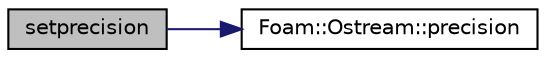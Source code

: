 digraph "setprecision"
{
  bgcolor="transparent";
  edge [fontname="Helvetica",fontsize="10",labelfontname="Helvetica",labelfontsize="10"];
  node [fontname="Helvetica",fontsize="10",shape=record];
  rankdir="LR";
  Node1 [label="setprecision",height=0.2,width=0.4,color="black", fillcolor="grey75", style="filled", fontcolor="black"];
  Node1 -> Node2 [color="midnightblue",fontsize="10",style="solid",fontname="Helvetica"];
  Node2 [label="Foam::Ostream::precision",height=0.2,width=0.4,color="black",URL="$a01774.html#a9c19e803f5ee2c5ead60b7213474cb1a",tooltip="Get precision of output field. "];
}
